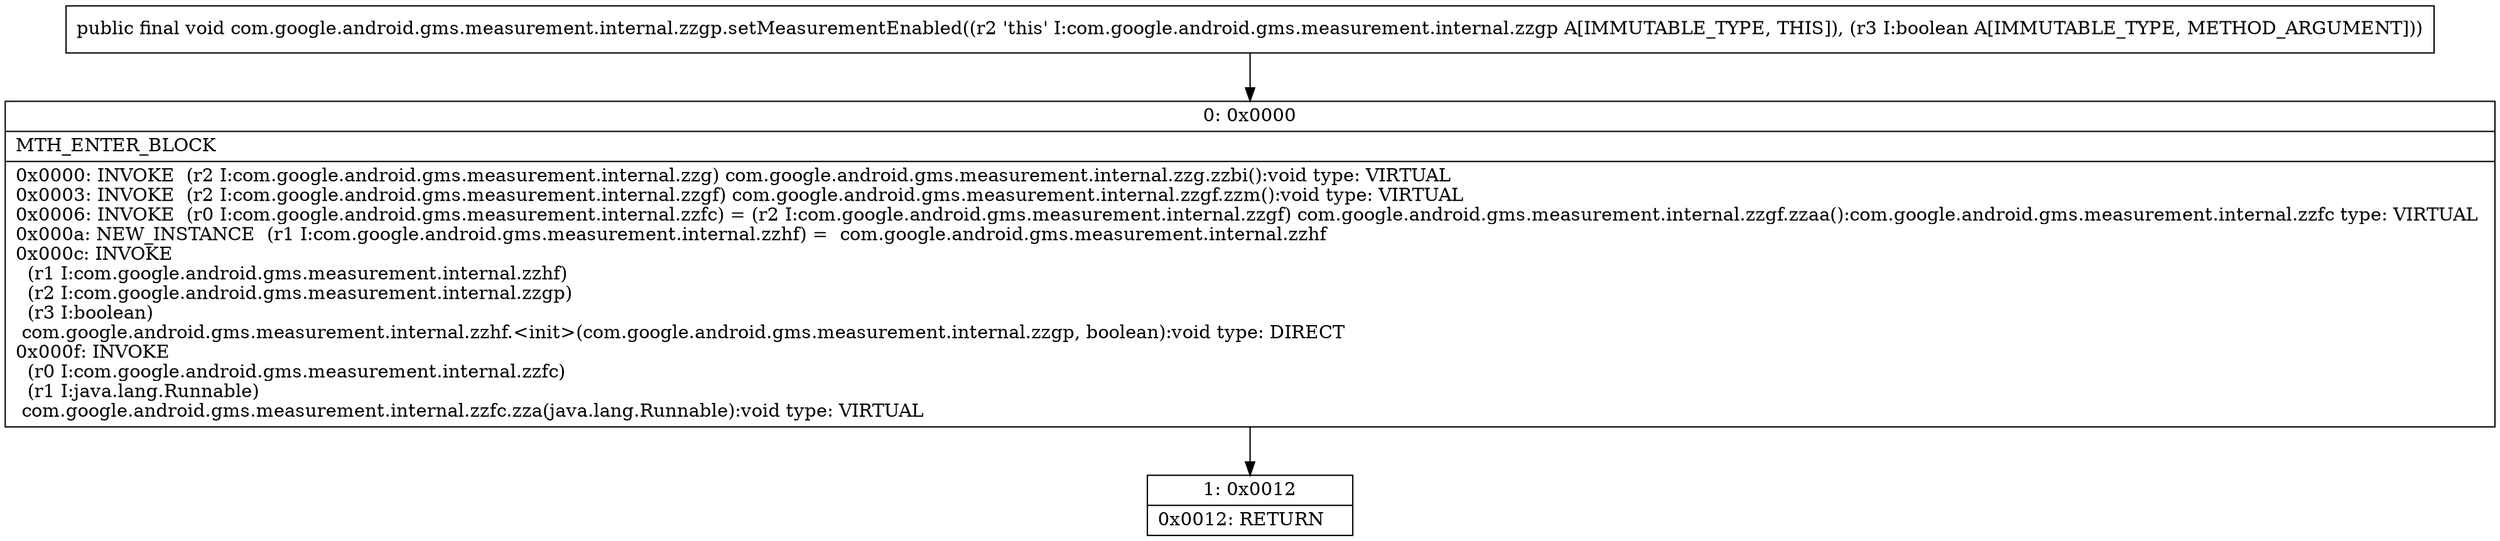 digraph "CFG forcom.google.android.gms.measurement.internal.zzgp.setMeasurementEnabled(Z)V" {
Node_0 [shape=record,label="{0\:\ 0x0000|MTH_ENTER_BLOCK\l|0x0000: INVOKE  (r2 I:com.google.android.gms.measurement.internal.zzg) com.google.android.gms.measurement.internal.zzg.zzbi():void type: VIRTUAL \l0x0003: INVOKE  (r2 I:com.google.android.gms.measurement.internal.zzgf) com.google.android.gms.measurement.internal.zzgf.zzm():void type: VIRTUAL \l0x0006: INVOKE  (r0 I:com.google.android.gms.measurement.internal.zzfc) = (r2 I:com.google.android.gms.measurement.internal.zzgf) com.google.android.gms.measurement.internal.zzgf.zzaa():com.google.android.gms.measurement.internal.zzfc type: VIRTUAL \l0x000a: NEW_INSTANCE  (r1 I:com.google.android.gms.measurement.internal.zzhf) =  com.google.android.gms.measurement.internal.zzhf \l0x000c: INVOKE  \l  (r1 I:com.google.android.gms.measurement.internal.zzhf)\l  (r2 I:com.google.android.gms.measurement.internal.zzgp)\l  (r3 I:boolean)\l com.google.android.gms.measurement.internal.zzhf.\<init\>(com.google.android.gms.measurement.internal.zzgp, boolean):void type: DIRECT \l0x000f: INVOKE  \l  (r0 I:com.google.android.gms.measurement.internal.zzfc)\l  (r1 I:java.lang.Runnable)\l com.google.android.gms.measurement.internal.zzfc.zza(java.lang.Runnable):void type: VIRTUAL \l}"];
Node_1 [shape=record,label="{1\:\ 0x0012|0x0012: RETURN   \l}"];
MethodNode[shape=record,label="{public final void com.google.android.gms.measurement.internal.zzgp.setMeasurementEnabled((r2 'this' I:com.google.android.gms.measurement.internal.zzgp A[IMMUTABLE_TYPE, THIS]), (r3 I:boolean A[IMMUTABLE_TYPE, METHOD_ARGUMENT])) }"];
MethodNode -> Node_0;
Node_0 -> Node_1;
}

